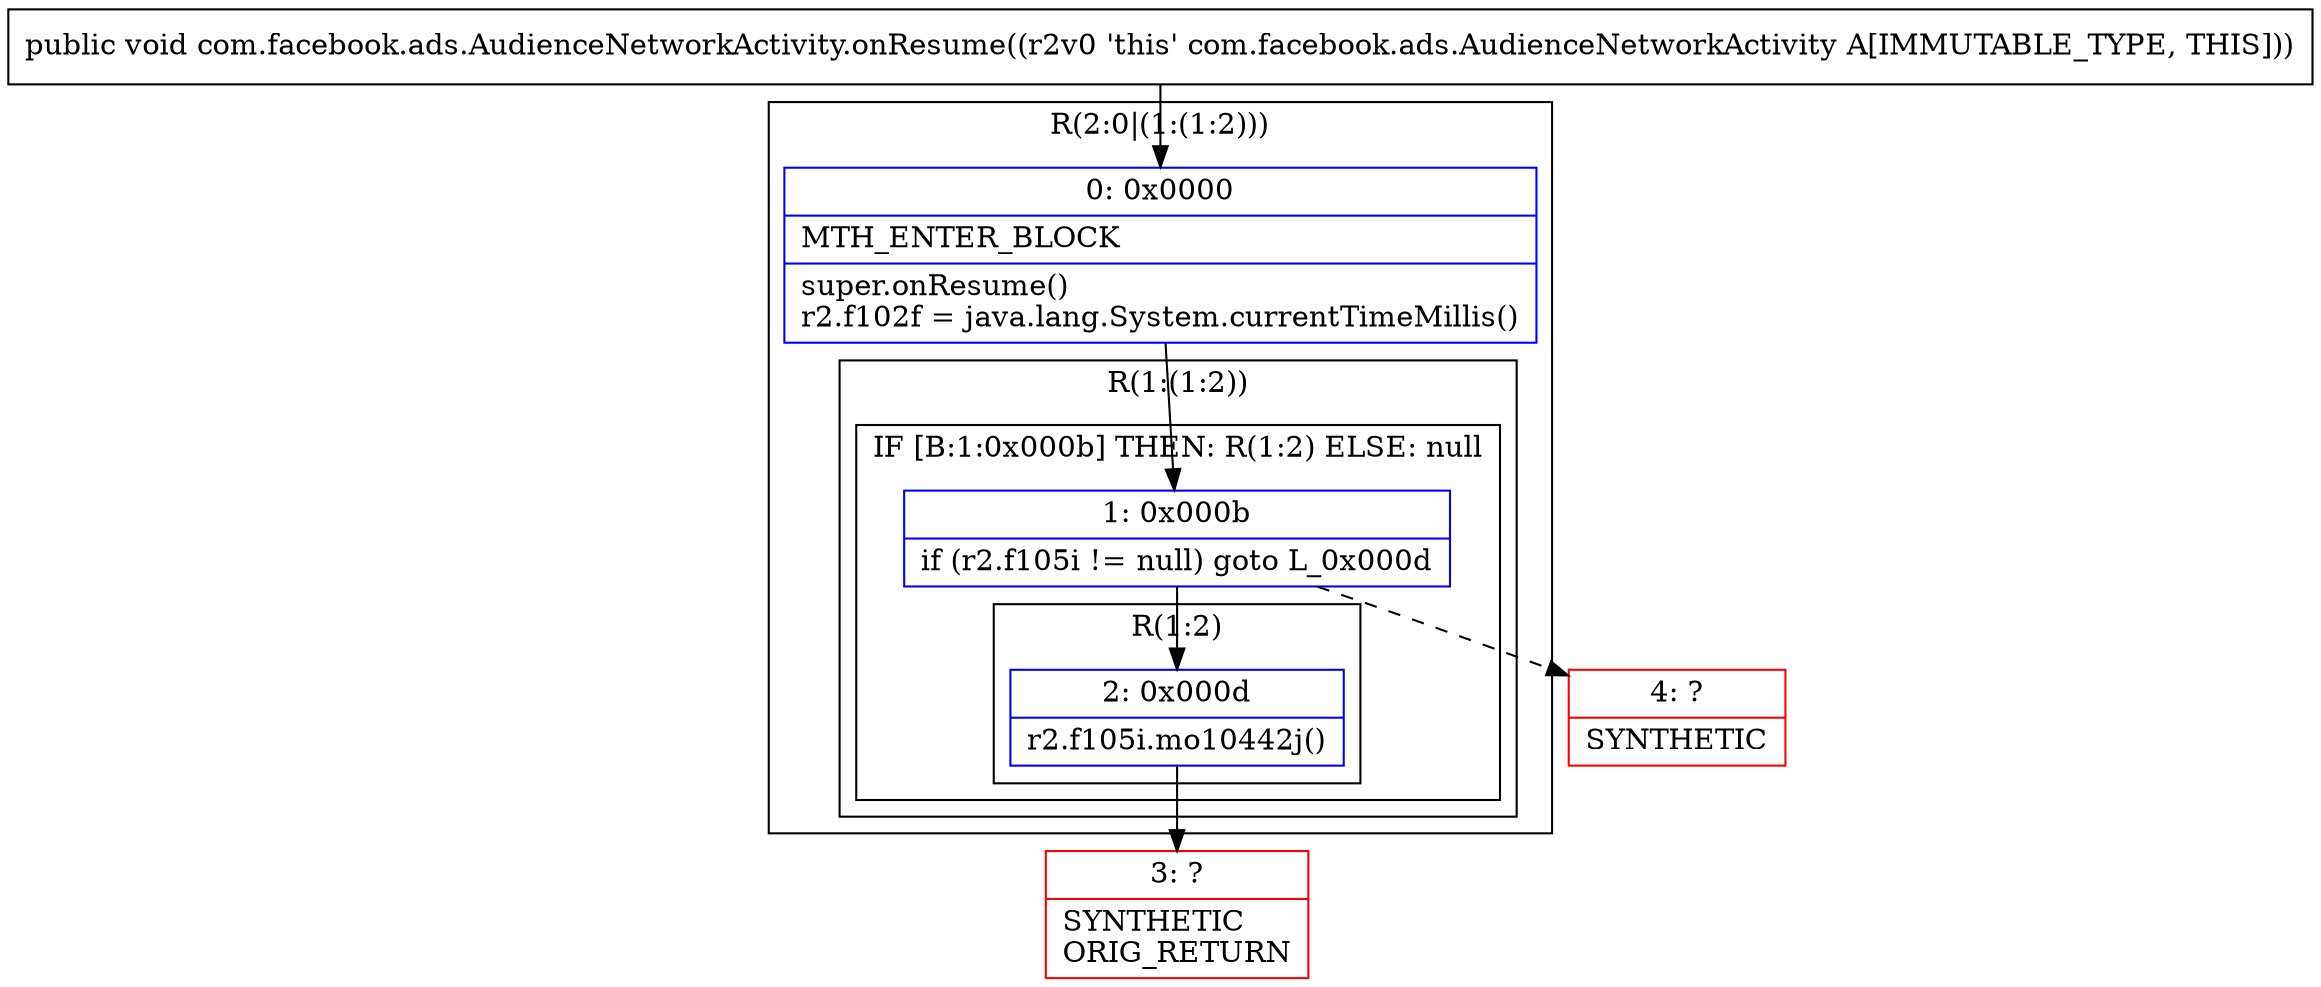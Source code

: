 digraph "CFG forcom.facebook.ads.AudienceNetworkActivity.onResume()V" {
subgraph cluster_Region_1292876756 {
label = "R(2:0|(1:(1:2)))";
node [shape=record,color=blue];
Node_0 [shape=record,label="{0\:\ 0x0000|MTH_ENTER_BLOCK\l|super.onResume()\lr2.f102f = java.lang.System.currentTimeMillis()\l}"];
subgraph cluster_Region_1143466166 {
label = "R(1:(1:2))";
node [shape=record,color=blue];
subgraph cluster_IfRegion_1996726923 {
label = "IF [B:1:0x000b] THEN: R(1:2) ELSE: null";
node [shape=record,color=blue];
Node_1 [shape=record,label="{1\:\ 0x000b|if (r2.f105i != null) goto L_0x000d\l}"];
subgraph cluster_Region_338279308 {
label = "R(1:2)";
node [shape=record,color=blue];
Node_2 [shape=record,label="{2\:\ 0x000d|r2.f105i.mo10442j()\l}"];
}
}
}
}
Node_3 [shape=record,color=red,label="{3\:\ ?|SYNTHETIC\lORIG_RETURN\l}"];
Node_4 [shape=record,color=red,label="{4\:\ ?|SYNTHETIC\l}"];
MethodNode[shape=record,label="{public void com.facebook.ads.AudienceNetworkActivity.onResume((r2v0 'this' com.facebook.ads.AudienceNetworkActivity A[IMMUTABLE_TYPE, THIS])) }"];
MethodNode -> Node_0;
Node_0 -> Node_1;
Node_1 -> Node_2;
Node_1 -> Node_4[style=dashed];
Node_2 -> Node_3;
}

